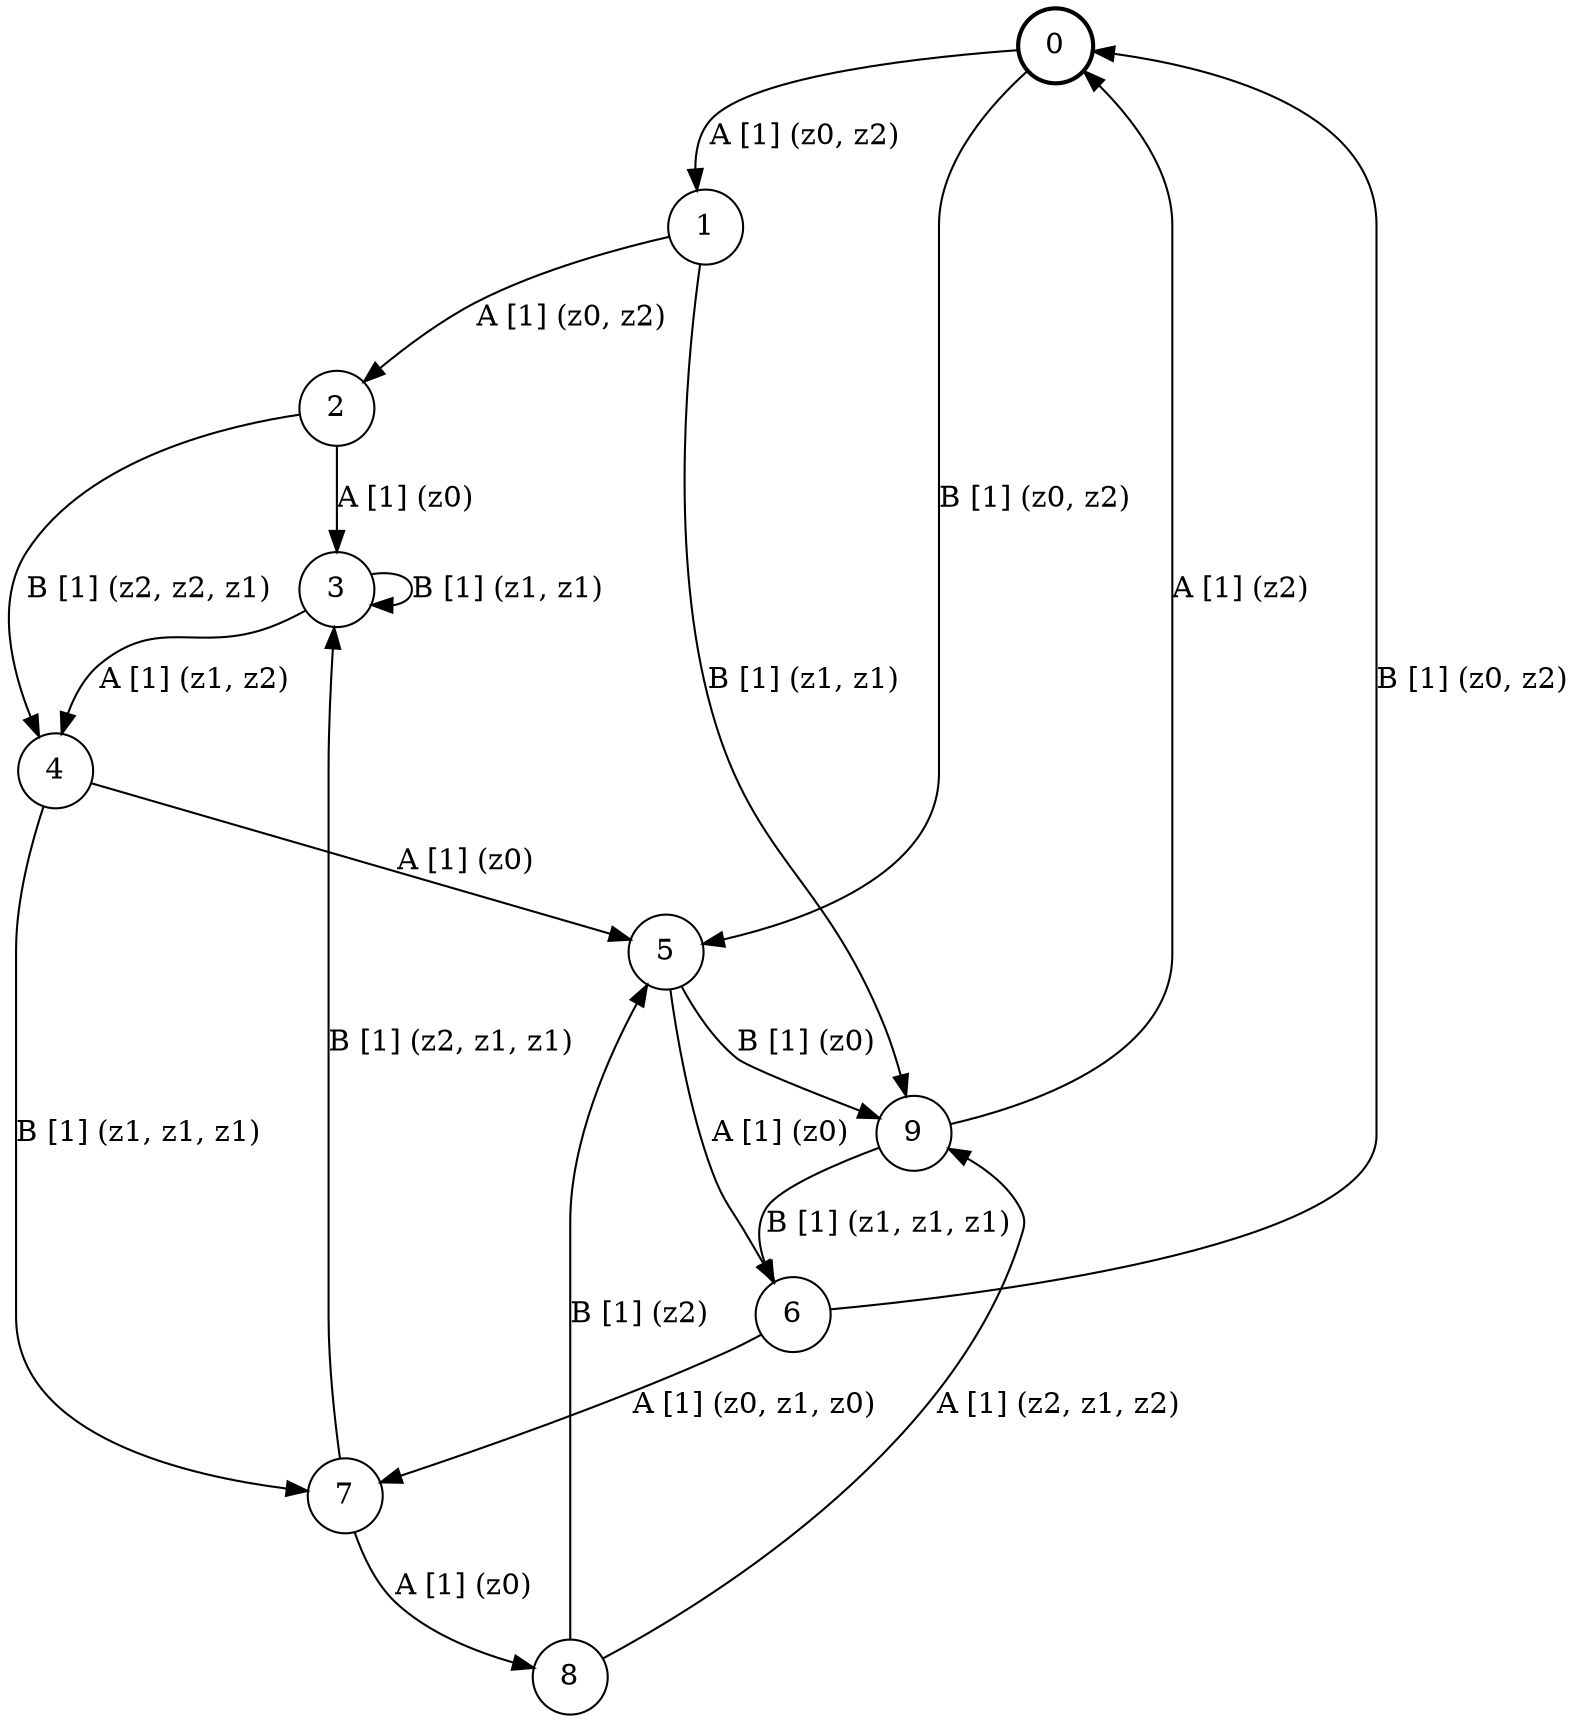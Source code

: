 # generated file, don't try to modify
# command: dot -Tpng <filename> > tree.png
digraph Automaton {
    node [shape = circle];
    0 [style = "bold"];
    0 -> 1 [label = "A [1] (z0, z2) "];
    0 -> 5 [label = "B [1] (z0, z2) "];
    1 -> 2 [label = "A [1] (z0, z2) "];
    1 -> 9 [label = "B [1] (z1, z1) "];
    2 -> 3 [label = "A [1] (z0) "];
    2 -> 4 [label = "B [1] (z2, z2, z1) "];
    3 -> 4 [label = "A [1] (z1, z2) "];
    3 -> 3 [label = "B [1] (z1, z1) "];
    4 -> 5 [label = "A [1] (z0) "];
    4 -> 7 [label = "B [1] (z1, z1, z1) "];
    5 -> 6 [label = "A [1] (z0) "];
    5 -> 9 [label = "B [1] (z0) "];
    6 -> 7 [label = "A [1] (z0, z1, z0) "];
    6 -> 0 [label = "B [1] (z0, z2) "];
    7 -> 8 [label = "A [1] (z0) "];
    7 -> 3 [label = "B [1] (z2, z1, z1) "];
    8 -> 9 [label = "A [1] (z2, z1, z2) "];
    8 -> 5 [label = "B [1] (z2) "];
    9 -> 0 [label = "A [1] (z2) "];
    9 -> 6 [label = "B [1] (z1, z1, z1) "];
}
